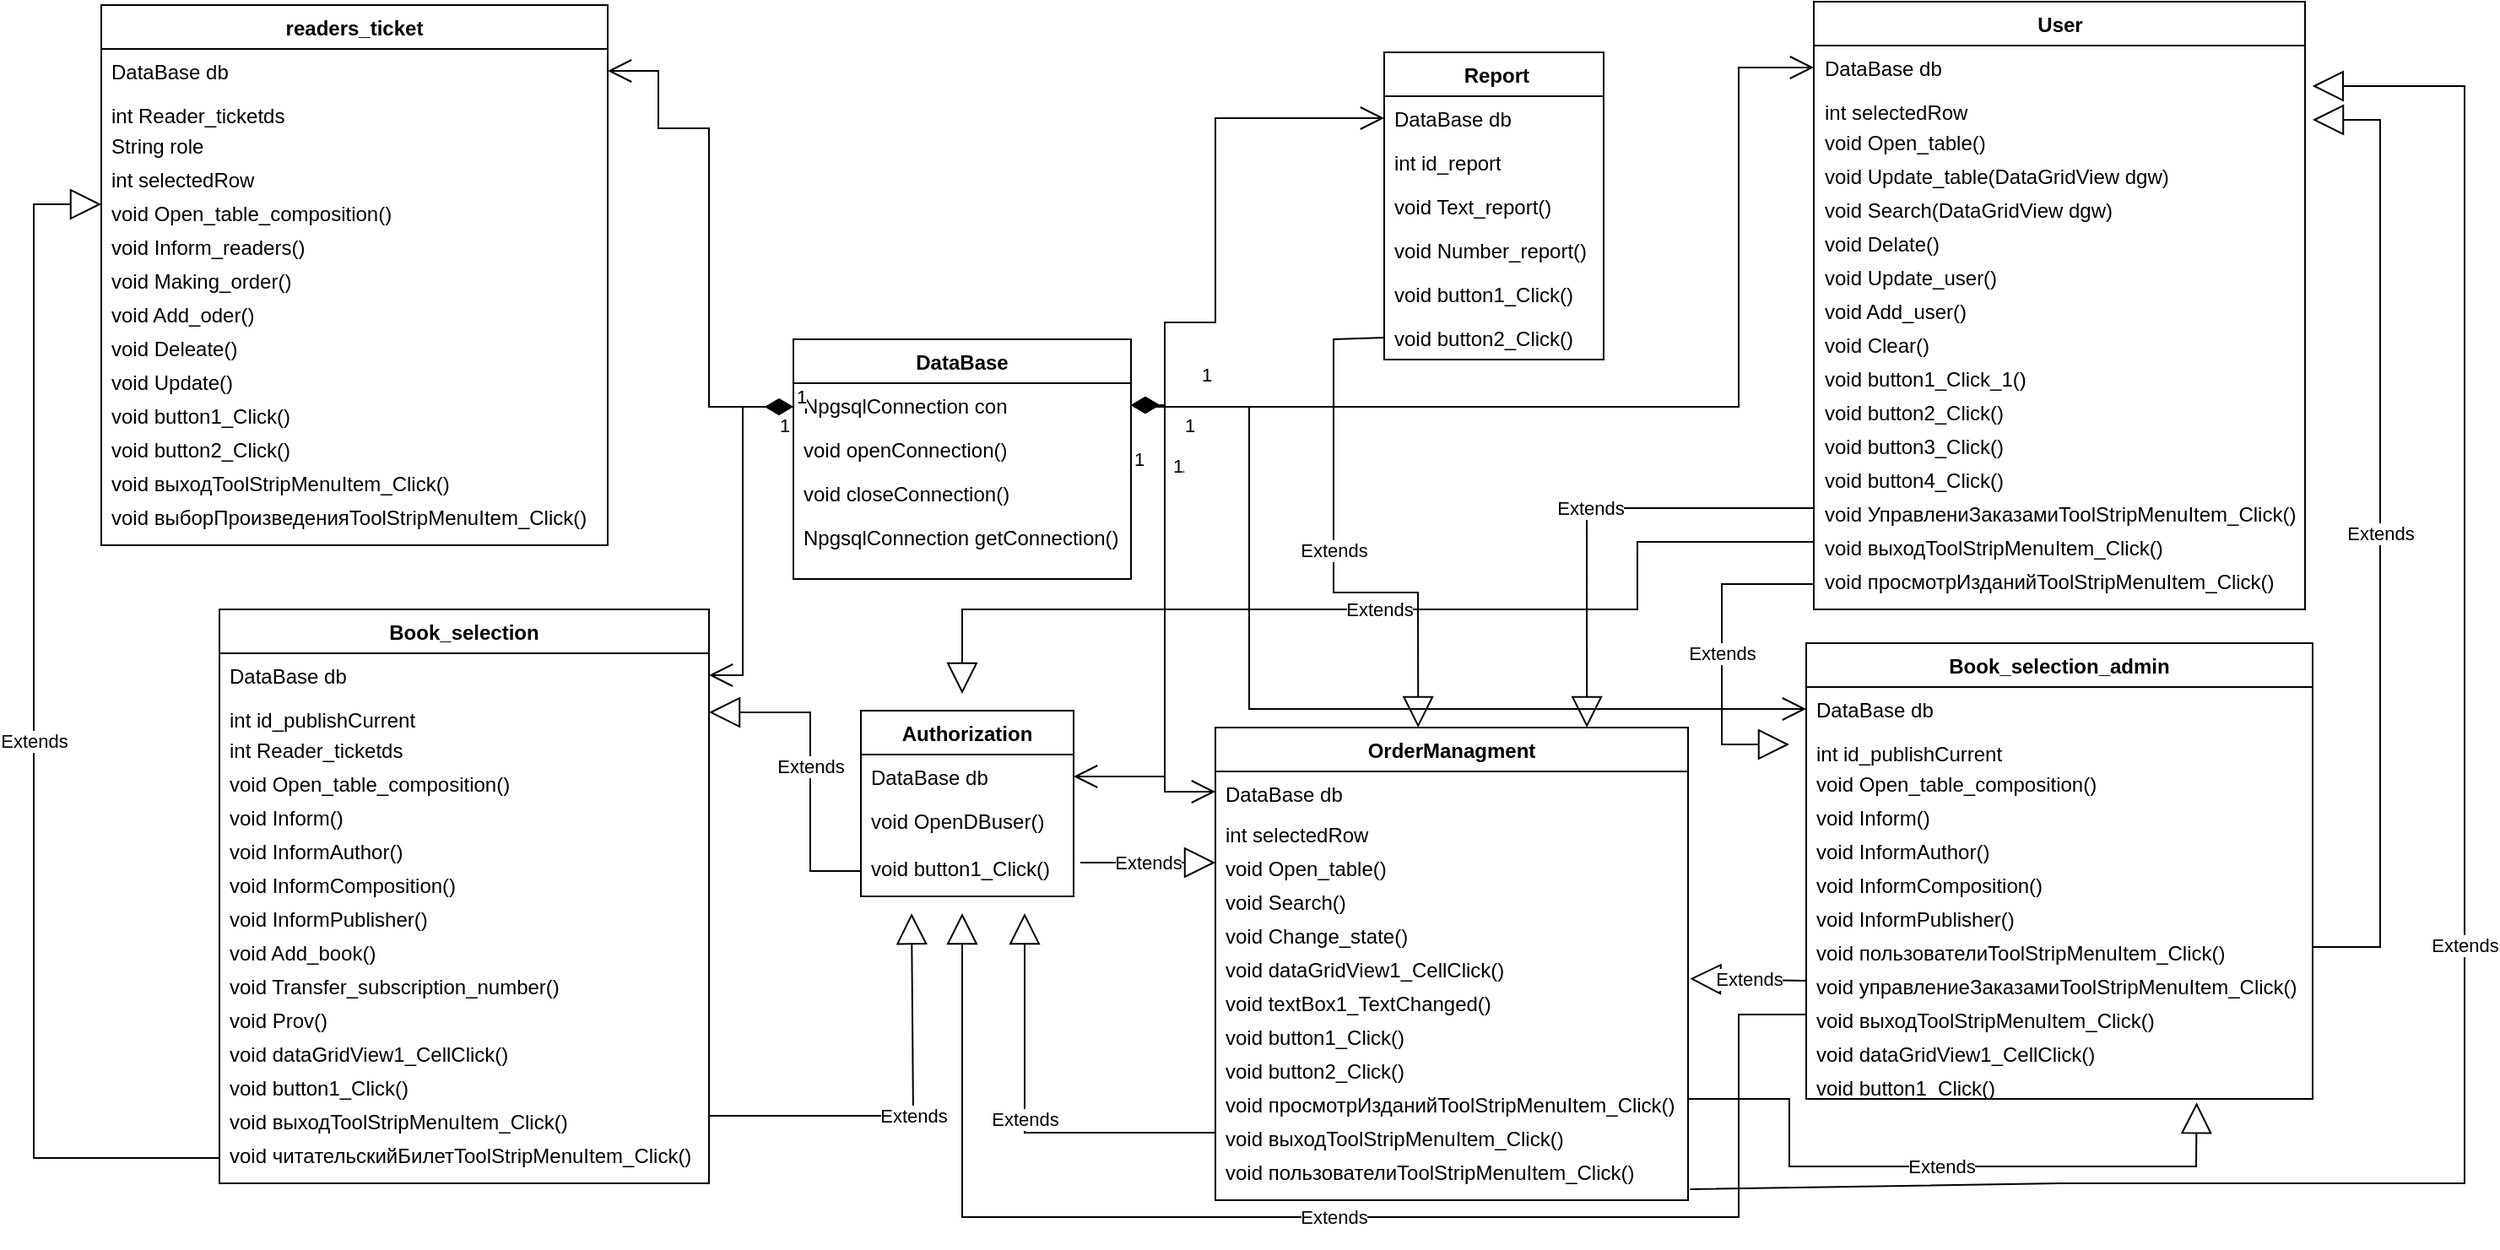<mxfile version="21.0.2" type="device"><diagram name="Страница 1" id="KVMNaWT-U2BG8JMn6a8e"><mxGraphModel dx="1859" dy="1726" grid="1" gridSize="10" guides="1" tooltips="1" connect="1" arrows="1" fold="1" page="1" pageScale="1" pageWidth="827" pageHeight="1169" math="0" shadow="0"><root><mxCell id="0"/><mxCell id="1" parent="0"/><mxCell id="CtG8uSR1oQ-cQT7DkXDJ-14" value="" style="text;strokeColor=none;fillColor=none;align=left;verticalAlign=middle;spacingTop=-1;spacingLeft=4;spacingRight=4;rotatable=0;labelPosition=right;points=[];portConstraint=eastwest;" parent="1" vertex="1"><mxGeometry x="400" y="280" width="20" height="14" as="geometry"/></mxCell><mxCell id="CtG8uSR1oQ-cQT7DkXDJ-15" value="DataBase" style="swimlane;fontStyle=1;align=center;verticalAlign=top;childLayout=stackLayout;horizontal=1;startSize=26;horizontalStack=0;resizeParent=1;resizeParentMax=0;resizeLast=0;collapsible=1;marginBottom=0;whiteSpace=wrap;html=1;" parent="1" vertex="1"><mxGeometry x="-290" y="180" width="200" height="142" as="geometry"/></mxCell><mxCell id="CtG8uSR1oQ-cQT7DkXDJ-16" value="NpgsqlConnection con" style="text;strokeColor=none;fillColor=none;align=left;verticalAlign=top;spacingLeft=4;spacingRight=4;overflow=hidden;rotatable=0;points=[[0,0.5],[1,0.5]];portConstraint=eastwest;whiteSpace=wrap;html=1;" parent="CtG8uSR1oQ-cQT7DkXDJ-15" vertex="1"><mxGeometry y="26" width="200" height="26" as="geometry"/></mxCell><mxCell id="CtG8uSR1oQ-cQT7DkXDJ-18" value="void openConnection()" style="text;strokeColor=none;fillColor=none;align=left;verticalAlign=top;spacingLeft=4;spacingRight=4;overflow=hidden;rotatable=0;points=[[0,0.5],[1,0.5]];portConstraint=eastwest;whiteSpace=wrap;html=1;" parent="CtG8uSR1oQ-cQT7DkXDJ-15" vertex="1"><mxGeometry y="52" width="200" height="26" as="geometry"/></mxCell><mxCell id="CtG8uSR1oQ-cQT7DkXDJ-20" value="void closeConnection()" style="text;strokeColor=none;fillColor=none;align=left;verticalAlign=top;spacingLeft=4;spacingRight=4;overflow=hidden;rotatable=0;points=[[0,0.5],[1,0.5]];portConstraint=eastwest;whiteSpace=wrap;html=1;" parent="CtG8uSR1oQ-cQT7DkXDJ-15" vertex="1"><mxGeometry y="78" width="200" height="26" as="geometry"/></mxCell><mxCell id="CtG8uSR1oQ-cQT7DkXDJ-21" value="NpgsqlConnection getConnection()" style="text;strokeColor=none;fillColor=none;align=left;verticalAlign=top;spacingLeft=4;spacingRight=4;overflow=hidden;rotatable=0;points=[[0,0.5],[1,0.5]];portConstraint=eastwest;whiteSpace=wrap;html=1;" parent="CtG8uSR1oQ-cQT7DkXDJ-15" vertex="1"><mxGeometry y="104" width="200" height="38" as="geometry"/></mxCell><mxCell id="CtG8uSR1oQ-cQT7DkXDJ-22" value="Authorization" style="swimlane;fontStyle=1;align=center;verticalAlign=top;childLayout=stackLayout;horizontal=1;startSize=26;horizontalStack=0;resizeParent=1;resizeParentMax=0;resizeLast=0;collapsible=1;marginBottom=0;whiteSpace=wrap;html=1;" parent="1" vertex="1"><mxGeometry x="-250" y="400" width="126" height="110" as="geometry"/></mxCell><mxCell id="CtG8uSR1oQ-cQT7DkXDJ-23" value="DataBase db" style="text;strokeColor=none;fillColor=none;align=left;verticalAlign=top;spacingLeft=4;spacingRight=4;overflow=hidden;rotatable=0;points=[[0,0.5],[1,0.5]];portConstraint=eastwest;whiteSpace=wrap;html=1;" parent="CtG8uSR1oQ-cQT7DkXDJ-22" vertex="1"><mxGeometry y="26" width="126" height="26" as="geometry"/></mxCell><mxCell id="CtG8uSR1oQ-cQT7DkXDJ-30" value="void OpenDBuser()" style="text;strokeColor=none;fillColor=none;align=left;verticalAlign=top;spacingLeft=4;spacingRight=4;overflow=hidden;rotatable=0;points=[[0,0.5],[1,0.5]];portConstraint=eastwest;whiteSpace=wrap;html=1;" parent="CtG8uSR1oQ-cQT7DkXDJ-22" vertex="1"><mxGeometry y="52" width="126" height="28" as="geometry"/></mxCell><mxCell id="DvJ-aJ6VSR14r2h83y1B-1" value="void button1_Click()" style="text;strokeColor=none;fillColor=none;align=left;verticalAlign=top;spacingLeft=4;spacingRight=4;overflow=hidden;rotatable=0;points=[[0,0.5],[1,0.5]];portConstraint=eastwest;whiteSpace=wrap;html=1;" parent="CtG8uSR1oQ-cQT7DkXDJ-22" vertex="1"><mxGeometry y="80" width="126" height="30" as="geometry"/></mxCell><mxCell id="CtG8uSR1oQ-cQT7DkXDJ-32" value="User" style="swimlane;fontStyle=1;align=center;verticalAlign=top;childLayout=stackLayout;horizontal=1;startSize=26;horizontalStack=0;resizeParent=1;resizeParentMax=0;resizeLast=0;collapsible=1;marginBottom=0;whiteSpace=wrap;html=1;" parent="1" vertex="1"><mxGeometry x="314.5" y="-20" width="291" height="360" as="geometry"/></mxCell><mxCell id="CtG8uSR1oQ-cQT7DkXDJ-33" value="DataBase db" style="text;strokeColor=none;fillColor=none;align=left;verticalAlign=top;spacingLeft=4;spacingRight=4;overflow=hidden;rotatable=0;points=[[0,0.5],[1,0.5]];portConstraint=eastwest;whiteSpace=wrap;html=1;" parent="CtG8uSR1oQ-cQT7DkXDJ-32" vertex="1"><mxGeometry y="26" width="291" height="26" as="geometry"/></mxCell><mxCell id="CtG8uSR1oQ-cQT7DkXDJ-35" value="int selectedRow" style="text;strokeColor=none;fillColor=none;align=left;verticalAlign=top;spacingLeft=4;spacingRight=4;overflow=hidden;rotatable=0;points=[[0,0.5],[1,0.5]];portConstraint=eastwest;whiteSpace=wrap;html=1;" parent="CtG8uSR1oQ-cQT7DkXDJ-32" vertex="1"><mxGeometry y="52" width="291" height="18" as="geometry"/></mxCell><mxCell id="CtG8uSR1oQ-cQT7DkXDJ-36" value="void Open_table()" style="text;strokeColor=none;fillColor=none;align=left;verticalAlign=top;spacingLeft=4;spacingRight=4;overflow=hidden;rotatable=0;points=[[0,0.5],[1,0.5]];portConstraint=eastwest;whiteSpace=wrap;html=1;" parent="CtG8uSR1oQ-cQT7DkXDJ-32" vertex="1"><mxGeometry y="70" width="291" height="20" as="geometry"/></mxCell><mxCell id="CtG8uSR1oQ-cQT7DkXDJ-37" value="void Update_table(DataGridView dgw)" style="text;strokeColor=none;fillColor=none;align=left;verticalAlign=top;spacingLeft=4;spacingRight=4;overflow=hidden;rotatable=0;points=[[0,0.5],[1,0.5]];portConstraint=eastwest;whiteSpace=wrap;html=1;" parent="CtG8uSR1oQ-cQT7DkXDJ-32" vertex="1"><mxGeometry y="90" width="291" height="20" as="geometry"/></mxCell><mxCell id="CtG8uSR1oQ-cQT7DkXDJ-38" value="void Search(DataGridView dgw)" style="text;strokeColor=none;fillColor=none;align=left;verticalAlign=top;spacingLeft=4;spacingRight=4;overflow=hidden;rotatable=0;points=[[0,0.5],[1,0.5]];portConstraint=eastwest;whiteSpace=wrap;html=1;" parent="CtG8uSR1oQ-cQT7DkXDJ-32" vertex="1"><mxGeometry y="110" width="291" height="20" as="geometry"/></mxCell><mxCell id="CtG8uSR1oQ-cQT7DkXDJ-39" value="void Delate()" style="text;strokeColor=none;fillColor=none;align=left;verticalAlign=top;spacingLeft=4;spacingRight=4;overflow=hidden;rotatable=0;points=[[0,0.5],[1,0.5]];portConstraint=eastwest;whiteSpace=wrap;html=1;" parent="CtG8uSR1oQ-cQT7DkXDJ-32" vertex="1"><mxGeometry y="130" width="291" height="20" as="geometry"/></mxCell><mxCell id="CtG8uSR1oQ-cQT7DkXDJ-40" value="void Update_user()" style="text;strokeColor=none;fillColor=none;align=left;verticalAlign=top;spacingLeft=4;spacingRight=4;overflow=hidden;rotatable=0;points=[[0,0.5],[1,0.5]];portConstraint=eastwest;whiteSpace=wrap;html=1;" parent="CtG8uSR1oQ-cQT7DkXDJ-32" vertex="1"><mxGeometry y="150" width="291" height="20" as="geometry"/></mxCell><mxCell id="CtG8uSR1oQ-cQT7DkXDJ-41" value="void Add_user()" style="text;strokeColor=none;fillColor=none;align=left;verticalAlign=top;spacingLeft=4;spacingRight=4;overflow=hidden;rotatable=0;points=[[0,0.5],[1,0.5]];portConstraint=eastwest;whiteSpace=wrap;html=1;" parent="CtG8uSR1oQ-cQT7DkXDJ-32" vertex="1"><mxGeometry y="170" width="291" height="20" as="geometry"/></mxCell><mxCell id="CtG8uSR1oQ-cQT7DkXDJ-42" value="void Clear()" style="text;strokeColor=none;fillColor=none;align=left;verticalAlign=top;spacingLeft=4;spacingRight=4;overflow=hidden;rotatable=0;points=[[0,0.5],[1,0.5]];portConstraint=eastwest;whiteSpace=wrap;html=1;" parent="CtG8uSR1oQ-cQT7DkXDJ-32" vertex="1"><mxGeometry y="190" width="291" height="20" as="geometry"/></mxCell><mxCell id="DvJ-aJ6VSR14r2h83y1B-12" value="void button1_Click_1()" style="text;strokeColor=none;fillColor=none;align=left;verticalAlign=top;spacingLeft=4;spacingRight=4;overflow=hidden;rotatable=0;points=[[0,0.5],[1,0.5]];portConstraint=eastwest;whiteSpace=wrap;html=1;" parent="CtG8uSR1oQ-cQT7DkXDJ-32" vertex="1"><mxGeometry y="210" width="291" height="20" as="geometry"/></mxCell><mxCell id="DvJ-aJ6VSR14r2h83y1B-13" value="void button2_Click()" style="text;strokeColor=none;fillColor=none;align=left;verticalAlign=top;spacingLeft=4;spacingRight=4;overflow=hidden;rotatable=0;points=[[0,0.5],[1,0.5]];portConstraint=eastwest;whiteSpace=wrap;html=1;" parent="CtG8uSR1oQ-cQT7DkXDJ-32" vertex="1"><mxGeometry y="230" width="291" height="20" as="geometry"/></mxCell><mxCell id="DvJ-aJ6VSR14r2h83y1B-14" value="void button3_Click()" style="text;strokeColor=none;fillColor=none;align=left;verticalAlign=top;spacingLeft=4;spacingRight=4;overflow=hidden;rotatable=0;points=[[0,0.5],[1,0.5]];portConstraint=eastwest;whiteSpace=wrap;html=1;" parent="CtG8uSR1oQ-cQT7DkXDJ-32" vertex="1"><mxGeometry y="250" width="291" height="20" as="geometry"/></mxCell><mxCell id="DvJ-aJ6VSR14r2h83y1B-15" value="void button4_Click()" style="text;strokeColor=none;fillColor=none;align=left;verticalAlign=top;spacingLeft=4;spacingRight=4;overflow=hidden;rotatable=0;points=[[0,0.5],[1,0.5]];portConstraint=eastwest;whiteSpace=wrap;html=1;" parent="CtG8uSR1oQ-cQT7DkXDJ-32" vertex="1"><mxGeometry y="270" width="291" height="20" as="geometry"/></mxCell><mxCell id="DvJ-aJ6VSR14r2h83y1B-20" value="void УправлениЗаказамиToolStripMenuItem_Click()" style="text;strokeColor=none;fillColor=none;align=left;verticalAlign=top;spacingLeft=4;spacingRight=4;overflow=hidden;rotatable=0;points=[[0,0.5],[1,0.5]];portConstraint=eastwest;whiteSpace=wrap;html=1;" parent="CtG8uSR1oQ-cQT7DkXDJ-32" vertex="1"><mxGeometry y="290" width="291" height="20" as="geometry"/></mxCell><mxCell id="DvJ-aJ6VSR14r2h83y1B-19" value="void выходToolStripMenuItem_Click()" style="text;strokeColor=none;fillColor=none;align=left;verticalAlign=top;spacingLeft=4;spacingRight=4;overflow=hidden;rotatable=0;points=[[0,0.5],[1,0.5]];portConstraint=eastwest;whiteSpace=wrap;html=1;" parent="CtG8uSR1oQ-cQT7DkXDJ-32" vertex="1"><mxGeometry y="310" width="291" height="20" as="geometry"/></mxCell><mxCell id="DvJ-aJ6VSR14r2h83y1B-18" value="void просмотрИзданийToolStripMenuItem_Click()" style="text;strokeColor=none;fillColor=none;align=left;verticalAlign=top;spacingLeft=4;spacingRight=4;overflow=hidden;rotatable=0;points=[[0,0.5],[1,0.5]];portConstraint=eastwest;whiteSpace=wrap;html=1;" parent="CtG8uSR1oQ-cQT7DkXDJ-32" vertex="1"><mxGeometry y="330" width="291" height="30" as="geometry"/></mxCell><mxCell id="CtG8uSR1oQ-cQT7DkXDJ-45" value="readers_ticket" style="swimlane;fontStyle=1;align=center;verticalAlign=top;childLayout=stackLayout;horizontal=1;startSize=26;horizontalStack=0;resizeParent=1;resizeParentMax=0;resizeLast=0;collapsible=1;marginBottom=0;whiteSpace=wrap;html=1;" parent="1" vertex="1"><mxGeometry x="-700" y="-18" width="300" height="320" as="geometry"/></mxCell><mxCell id="CtG8uSR1oQ-cQT7DkXDJ-46" value="DataBase db" style="text;strokeColor=none;fillColor=none;align=left;verticalAlign=top;spacingLeft=4;spacingRight=4;overflow=hidden;rotatable=0;points=[[0,0.5],[1,0.5]];portConstraint=eastwest;whiteSpace=wrap;html=1;" parent="CtG8uSR1oQ-cQT7DkXDJ-45" vertex="1"><mxGeometry y="26" width="300" height="26" as="geometry"/></mxCell><mxCell id="CtG8uSR1oQ-cQT7DkXDJ-47" value="int Reader_ticketds" style="text;strokeColor=none;fillColor=none;align=left;verticalAlign=top;spacingLeft=4;spacingRight=4;overflow=hidden;rotatable=0;points=[[0,0.5],[1,0.5]];portConstraint=eastwest;whiteSpace=wrap;html=1;" parent="CtG8uSR1oQ-cQT7DkXDJ-45" vertex="1"><mxGeometry y="52" width="300" height="18" as="geometry"/></mxCell><mxCell id="CtG8uSR1oQ-cQT7DkXDJ-48" value="String role" style="text;strokeColor=none;fillColor=none;align=left;verticalAlign=top;spacingLeft=4;spacingRight=4;overflow=hidden;rotatable=0;points=[[0,0.5],[1,0.5]];portConstraint=eastwest;whiteSpace=wrap;html=1;" parent="CtG8uSR1oQ-cQT7DkXDJ-45" vertex="1"><mxGeometry y="70" width="300" height="20" as="geometry"/></mxCell><mxCell id="CtG8uSR1oQ-cQT7DkXDJ-49" value="int selectedRow" style="text;strokeColor=none;fillColor=none;align=left;verticalAlign=top;spacingLeft=4;spacingRight=4;overflow=hidden;rotatable=0;points=[[0,0.5],[1,0.5]];portConstraint=eastwest;whiteSpace=wrap;html=1;" parent="CtG8uSR1oQ-cQT7DkXDJ-45" vertex="1"><mxGeometry y="90" width="300" height="20" as="geometry"/></mxCell><mxCell id="CtG8uSR1oQ-cQT7DkXDJ-50" value="void Open_table_composition()" style="text;strokeColor=none;fillColor=none;align=left;verticalAlign=top;spacingLeft=4;spacingRight=4;overflow=hidden;rotatable=0;points=[[0,0.5],[1,0.5]];portConstraint=eastwest;whiteSpace=wrap;html=1;" parent="CtG8uSR1oQ-cQT7DkXDJ-45" vertex="1"><mxGeometry y="110" width="300" height="20" as="geometry"/></mxCell><mxCell id="CtG8uSR1oQ-cQT7DkXDJ-51" value="void Inform_readers()" style="text;strokeColor=none;fillColor=none;align=left;verticalAlign=top;spacingLeft=4;spacingRight=4;overflow=hidden;rotatable=0;points=[[0,0.5],[1,0.5]];portConstraint=eastwest;whiteSpace=wrap;html=1;" parent="CtG8uSR1oQ-cQT7DkXDJ-45" vertex="1"><mxGeometry y="130" width="300" height="20" as="geometry"/></mxCell><mxCell id="CtG8uSR1oQ-cQT7DkXDJ-53" value="void Making_order()" style="text;strokeColor=none;fillColor=none;align=left;verticalAlign=top;spacingLeft=4;spacingRight=4;overflow=hidden;rotatable=0;points=[[0,0.5],[1,0.5]];portConstraint=eastwest;whiteSpace=wrap;html=1;" parent="CtG8uSR1oQ-cQT7DkXDJ-45" vertex="1"><mxGeometry y="150" width="300" height="20" as="geometry"/></mxCell><mxCell id="CtG8uSR1oQ-cQT7DkXDJ-54" value="void Add_oder()" style="text;strokeColor=none;fillColor=none;align=left;verticalAlign=top;spacingLeft=4;spacingRight=4;overflow=hidden;rotatable=0;points=[[0,0.5],[1,0.5]];portConstraint=eastwest;whiteSpace=wrap;html=1;" parent="CtG8uSR1oQ-cQT7DkXDJ-45" vertex="1"><mxGeometry y="170" width="300" height="20" as="geometry"/></mxCell><mxCell id="CtG8uSR1oQ-cQT7DkXDJ-55" value="void Deleate()" style="text;strokeColor=none;fillColor=none;align=left;verticalAlign=top;spacingLeft=4;spacingRight=4;overflow=hidden;rotatable=0;points=[[0,0.5],[1,0.5]];portConstraint=eastwest;whiteSpace=wrap;html=1;" parent="CtG8uSR1oQ-cQT7DkXDJ-45" vertex="1"><mxGeometry y="190" width="300" height="20" as="geometry"/></mxCell><mxCell id="CtG8uSR1oQ-cQT7DkXDJ-57" value="void Update()" style="text;strokeColor=none;fillColor=none;align=left;verticalAlign=top;spacingLeft=4;spacingRight=4;overflow=hidden;rotatable=0;points=[[0,0.5],[1,0.5]];portConstraint=eastwest;whiteSpace=wrap;html=1;" parent="CtG8uSR1oQ-cQT7DkXDJ-45" vertex="1"><mxGeometry y="210" width="300" height="20" as="geometry"/></mxCell><mxCell id="DvJ-aJ6VSR14r2h83y1B-26" value="void button1_Click()" style="text;strokeColor=none;fillColor=none;align=left;verticalAlign=top;spacingLeft=4;spacingRight=4;overflow=hidden;rotatable=0;points=[[0,0.5],[1,0.5]];portConstraint=eastwest;whiteSpace=wrap;html=1;" parent="CtG8uSR1oQ-cQT7DkXDJ-45" vertex="1"><mxGeometry y="230" width="300" height="20" as="geometry"/></mxCell><mxCell id="DvJ-aJ6VSR14r2h83y1B-27" value="void button2_Click()" style="text;strokeColor=none;fillColor=none;align=left;verticalAlign=top;spacingLeft=4;spacingRight=4;overflow=hidden;rotatable=0;points=[[0,0.5],[1,0.5]];portConstraint=eastwest;whiteSpace=wrap;html=1;" parent="CtG8uSR1oQ-cQT7DkXDJ-45" vertex="1"><mxGeometry y="250" width="300" height="20" as="geometry"/></mxCell><mxCell id="DvJ-aJ6VSR14r2h83y1B-29" value="void выходToolStripMenuItem_Click()" style="text;strokeColor=none;fillColor=none;align=left;verticalAlign=top;spacingLeft=4;spacingRight=4;overflow=hidden;rotatable=0;points=[[0,0.5],[1,0.5]];portConstraint=eastwest;whiteSpace=wrap;html=1;" parent="CtG8uSR1oQ-cQT7DkXDJ-45" vertex="1"><mxGeometry y="270" width="300" height="20" as="geometry"/></mxCell><mxCell id="DvJ-aJ6VSR14r2h83y1B-32" value="void выборПроизведенияToolStripMenuItem_Click()" style="text;strokeColor=none;fillColor=none;align=left;verticalAlign=top;spacingLeft=4;spacingRight=4;overflow=hidden;rotatable=0;points=[[0,0.5],[1,0.5]];portConstraint=eastwest;whiteSpace=wrap;html=1;" parent="CtG8uSR1oQ-cQT7DkXDJ-45" vertex="1"><mxGeometry y="290" width="300" height="30" as="geometry"/></mxCell><mxCell id="CtG8uSR1oQ-cQT7DkXDJ-59" value="OrderManagment" style="swimlane;fontStyle=1;align=center;verticalAlign=top;childLayout=stackLayout;horizontal=1;startSize=26;horizontalStack=0;resizeParent=1;resizeParentMax=0;resizeLast=0;collapsible=1;marginBottom=0;whiteSpace=wrap;html=1;" parent="1" vertex="1"><mxGeometry x="-40" y="410" width="280" height="280" as="geometry"/></mxCell><mxCell id="CtG8uSR1oQ-cQT7DkXDJ-60" value="DataBase db" style="text;strokeColor=none;fillColor=none;align=left;verticalAlign=top;spacingLeft=4;spacingRight=4;overflow=hidden;rotatable=0;points=[[0,0.5],[1,0.5]];portConstraint=eastwest;whiteSpace=wrap;html=1;" parent="CtG8uSR1oQ-cQT7DkXDJ-59" vertex="1"><mxGeometry y="26" width="280" height="24" as="geometry"/></mxCell><mxCell id="CtG8uSR1oQ-cQT7DkXDJ-63" value="int selectedRow" style="text;strokeColor=none;fillColor=none;align=left;verticalAlign=top;spacingLeft=4;spacingRight=4;overflow=hidden;rotatable=0;points=[[0,0.5],[1,0.5]];portConstraint=eastwest;whiteSpace=wrap;html=1;" parent="CtG8uSR1oQ-cQT7DkXDJ-59" vertex="1"><mxGeometry y="50" width="280" height="20" as="geometry"/></mxCell><mxCell id="CtG8uSR1oQ-cQT7DkXDJ-64" value="void Open_table()" style="text;strokeColor=none;fillColor=none;align=left;verticalAlign=top;spacingLeft=4;spacingRight=4;overflow=hidden;rotatable=0;points=[[0,0.5],[1,0.5]];portConstraint=eastwest;whiteSpace=wrap;html=1;" parent="CtG8uSR1oQ-cQT7DkXDJ-59" vertex="1"><mxGeometry y="70" width="280" height="20" as="geometry"/></mxCell><mxCell id="CtG8uSR1oQ-cQT7DkXDJ-65" value="void Search()" style="text;strokeColor=none;fillColor=none;align=left;verticalAlign=top;spacingLeft=4;spacingRight=4;overflow=hidden;rotatable=0;points=[[0,0.5],[1,0.5]];portConstraint=eastwest;whiteSpace=wrap;html=1;" parent="CtG8uSR1oQ-cQT7DkXDJ-59" vertex="1"><mxGeometry y="90" width="280" height="20" as="geometry"/></mxCell><mxCell id="CtG8uSR1oQ-cQT7DkXDJ-83" value="void Change_state()" style="text;strokeColor=none;fillColor=none;align=left;verticalAlign=top;spacingLeft=4;spacingRight=4;overflow=hidden;rotatable=0;points=[[0,0.5],[1,0.5]];portConstraint=eastwest;whiteSpace=wrap;html=1;" parent="CtG8uSR1oQ-cQT7DkXDJ-59" vertex="1"><mxGeometry y="110" width="280" height="20" as="geometry"/></mxCell><mxCell id="DvJ-aJ6VSR14r2h83y1B-5" value="void dataGridView1_CellClick()" style="text;strokeColor=none;fillColor=none;align=left;verticalAlign=top;spacingLeft=4;spacingRight=4;overflow=hidden;rotatable=0;points=[[0,0.5],[1,0.5]];portConstraint=eastwest;whiteSpace=wrap;html=1;" parent="CtG8uSR1oQ-cQT7DkXDJ-59" vertex="1"><mxGeometry y="130" width="280" height="20" as="geometry"/></mxCell><mxCell id="DvJ-aJ6VSR14r2h83y1B-6" value="void textBox1_TextChanged()" style="text;strokeColor=none;fillColor=none;align=left;verticalAlign=top;spacingLeft=4;spacingRight=4;overflow=hidden;rotatable=0;points=[[0,0.5],[1,0.5]];portConstraint=eastwest;whiteSpace=wrap;html=1;" parent="CtG8uSR1oQ-cQT7DkXDJ-59" vertex="1"><mxGeometry y="150" width="280" height="20" as="geometry"/></mxCell><mxCell id="DvJ-aJ6VSR14r2h83y1B-7" value="void button1_Click()" style="text;strokeColor=none;fillColor=none;align=left;verticalAlign=top;spacingLeft=4;spacingRight=4;overflow=hidden;rotatable=0;points=[[0,0.5],[1,0.5]];portConstraint=eastwest;whiteSpace=wrap;html=1;" parent="CtG8uSR1oQ-cQT7DkXDJ-59" vertex="1"><mxGeometry y="170" width="280" height="20" as="geometry"/></mxCell><mxCell id="DvJ-aJ6VSR14r2h83y1B-8" value="void button2_Click()" style="text;strokeColor=none;fillColor=none;align=left;verticalAlign=top;spacingLeft=4;spacingRight=4;overflow=hidden;rotatable=0;points=[[0,0.5],[1,0.5]];portConstraint=eastwest;whiteSpace=wrap;html=1;" parent="CtG8uSR1oQ-cQT7DkXDJ-59" vertex="1"><mxGeometry y="190" width="280" height="20" as="geometry"/></mxCell><mxCell id="DvJ-aJ6VSR14r2h83y1B-9" value="void просмотрИзданийToolStripMenuItem_Click()" style="text;strokeColor=none;fillColor=none;align=left;verticalAlign=top;spacingLeft=4;spacingRight=4;overflow=hidden;rotatable=0;points=[[0,0.5],[1,0.5]];portConstraint=eastwest;whiteSpace=wrap;html=1;" parent="CtG8uSR1oQ-cQT7DkXDJ-59" vertex="1"><mxGeometry y="210" width="280" height="20" as="geometry"/></mxCell><mxCell id="DvJ-aJ6VSR14r2h83y1B-10" value="void выходToolStripMenuItem_Click()" style="text;strokeColor=none;fillColor=none;align=left;verticalAlign=top;spacingLeft=4;spacingRight=4;overflow=hidden;rotatable=0;points=[[0,0.5],[1,0.5]];portConstraint=eastwest;whiteSpace=wrap;html=1;" parent="CtG8uSR1oQ-cQT7DkXDJ-59" vertex="1"><mxGeometry y="230" width="280" height="20" as="geometry"/></mxCell><mxCell id="DvJ-aJ6VSR14r2h83y1B-11" value="void пользователиToolStripMenuItem_Click()" style="text;strokeColor=none;fillColor=none;align=left;verticalAlign=top;spacingLeft=4;spacingRight=4;overflow=hidden;rotatable=0;points=[[0,0.5],[1,0.5]];portConstraint=eastwest;whiteSpace=wrap;html=1;" parent="CtG8uSR1oQ-cQT7DkXDJ-59" vertex="1"><mxGeometry y="250" width="280" height="30" as="geometry"/></mxCell><mxCell id="CtG8uSR1oQ-cQT7DkXDJ-73" value="&amp;nbsp;Report" style="swimlane;fontStyle=1;align=center;verticalAlign=top;childLayout=stackLayout;horizontal=1;startSize=26;horizontalStack=0;resizeParent=1;resizeParentMax=0;resizeLast=0;collapsible=1;marginBottom=0;whiteSpace=wrap;html=1;" parent="1" vertex="1"><mxGeometry x="60" y="10" width="130" height="182" as="geometry"/></mxCell><mxCell id="CtG8uSR1oQ-cQT7DkXDJ-74" value="DataBase db" style="text;strokeColor=none;fillColor=none;align=left;verticalAlign=top;spacingLeft=4;spacingRight=4;overflow=hidden;rotatable=0;points=[[0,0.5],[1,0.5]];portConstraint=eastwest;whiteSpace=wrap;html=1;" parent="CtG8uSR1oQ-cQT7DkXDJ-73" vertex="1"><mxGeometry y="26" width="130" height="26" as="geometry"/></mxCell><mxCell id="CtG8uSR1oQ-cQT7DkXDJ-75" value="int id_report" style="text;strokeColor=none;fillColor=none;align=left;verticalAlign=top;spacingLeft=4;spacingRight=4;overflow=hidden;rotatable=0;points=[[0,0.5],[1,0.5]];portConstraint=eastwest;whiteSpace=wrap;html=1;" parent="CtG8uSR1oQ-cQT7DkXDJ-73" vertex="1"><mxGeometry y="52" width="130" height="26" as="geometry"/></mxCell><mxCell id="CtG8uSR1oQ-cQT7DkXDJ-76" value="void Text_report()" style="text;strokeColor=none;fillColor=none;align=left;verticalAlign=top;spacingLeft=4;spacingRight=4;overflow=hidden;rotatable=0;points=[[0,0.5],[1,0.5]];portConstraint=eastwest;whiteSpace=wrap;html=1;" parent="CtG8uSR1oQ-cQT7DkXDJ-73" vertex="1"><mxGeometry y="78" width="130" height="26" as="geometry"/></mxCell><mxCell id="DvJ-aJ6VSR14r2h83y1B-2" value="void Number_report()" style="text;strokeColor=none;fillColor=none;align=left;verticalAlign=top;spacingLeft=4;spacingRight=4;overflow=hidden;rotatable=0;points=[[0,0.5],[1,0.5]];portConstraint=eastwest;whiteSpace=wrap;html=1;" parent="CtG8uSR1oQ-cQT7DkXDJ-73" vertex="1"><mxGeometry y="104" width="130" height="26" as="geometry"/></mxCell><mxCell id="DvJ-aJ6VSR14r2h83y1B-3" value="void button1_Click()" style="text;strokeColor=none;fillColor=none;align=left;verticalAlign=top;spacingLeft=4;spacingRight=4;overflow=hidden;rotatable=0;points=[[0,0.5],[1,0.5]];portConstraint=eastwest;whiteSpace=wrap;html=1;" parent="CtG8uSR1oQ-cQT7DkXDJ-73" vertex="1"><mxGeometry y="130" width="130" height="26" as="geometry"/></mxCell><mxCell id="DvJ-aJ6VSR14r2h83y1B-4" value="void button2_Click()" style="text;strokeColor=none;fillColor=none;align=left;verticalAlign=top;spacingLeft=4;spacingRight=4;overflow=hidden;rotatable=0;points=[[0,0.5],[1,0.5]];portConstraint=eastwest;whiteSpace=wrap;html=1;" parent="CtG8uSR1oQ-cQT7DkXDJ-73" vertex="1"><mxGeometry y="156" width="130" height="26" as="geometry"/></mxCell><mxCell id="CtG8uSR1oQ-cQT7DkXDJ-84" value="Book_selection_admin" style="swimlane;fontStyle=1;align=center;verticalAlign=top;childLayout=stackLayout;horizontal=1;startSize=26;horizontalStack=0;resizeParent=1;resizeParentMax=0;resizeLast=0;collapsible=1;marginBottom=0;whiteSpace=wrap;html=1;" parent="1" vertex="1"><mxGeometry x="310" y="360" width="300" height="270" as="geometry"/></mxCell><mxCell id="CtG8uSR1oQ-cQT7DkXDJ-85" value="DataBase db" style="text;strokeColor=none;fillColor=none;align=left;verticalAlign=top;spacingLeft=4;spacingRight=4;overflow=hidden;rotatable=0;points=[[0,0.5],[1,0.5]];portConstraint=eastwest;whiteSpace=wrap;html=1;" parent="CtG8uSR1oQ-cQT7DkXDJ-84" vertex="1"><mxGeometry y="26" width="300" height="26" as="geometry"/></mxCell><mxCell id="CtG8uSR1oQ-cQT7DkXDJ-87" value="int id_publishCurrent" style="text;strokeColor=none;fillColor=none;align=left;verticalAlign=top;spacingLeft=4;spacingRight=4;overflow=hidden;rotatable=0;points=[[0,0.5],[1,0.5]];portConstraint=eastwest;whiteSpace=wrap;html=1;" parent="CtG8uSR1oQ-cQT7DkXDJ-84" vertex="1"><mxGeometry y="52" width="300" height="18" as="geometry"/></mxCell><mxCell id="CtG8uSR1oQ-cQT7DkXDJ-88" value="void Open_table_composition()" style="text;strokeColor=none;fillColor=none;align=left;verticalAlign=top;spacingLeft=4;spacingRight=4;overflow=hidden;rotatable=0;points=[[0,0.5],[1,0.5]];portConstraint=eastwest;whiteSpace=wrap;html=1;" parent="CtG8uSR1oQ-cQT7DkXDJ-84" vertex="1"><mxGeometry y="70" width="300" height="20" as="geometry"/></mxCell><mxCell id="CtG8uSR1oQ-cQT7DkXDJ-89" value="void Inform()" style="text;strokeColor=none;fillColor=none;align=left;verticalAlign=top;spacingLeft=4;spacingRight=4;overflow=hidden;rotatable=0;points=[[0,0.5],[1,0.5]];portConstraint=eastwest;whiteSpace=wrap;html=1;" parent="CtG8uSR1oQ-cQT7DkXDJ-84" vertex="1"><mxGeometry y="90" width="300" height="20" as="geometry"/></mxCell><mxCell id="CtG8uSR1oQ-cQT7DkXDJ-90" value="void InformAuthor()" style="text;strokeColor=none;fillColor=none;align=left;verticalAlign=top;spacingLeft=4;spacingRight=4;overflow=hidden;rotatable=0;points=[[0,0.5],[1,0.5]];portConstraint=eastwest;whiteSpace=wrap;html=1;" parent="CtG8uSR1oQ-cQT7DkXDJ-84" vertex="1"><mxGeometry y="110" width="300" height="20" as="geometry"/></mxCell><mxCell id="CtG8uSR1oQ-cQT7DkXDJ-91" value="void InformComposition()" style="text;strokeColor=none;fillColor=none;align=left;verticalAlign=top;spacingLeft=4;spacingRight=4;overflow=hidden;rotatable=0;points=[[0,0.5],[1,0.5]];portConstraint=eastwest;whiteSpace=wrap;html=1;" parent="CtG8uSR1oQ-cQT7DkXDJ-84" vertex="1"><mxGeometry y="130" width="300" height="20" as="geometry"/></mxCell><mxCell id="CtG8uSR1oQ-cQT7DkXDJ-92" value="void InformPublisher()" style="text;strokeColor=none;fillColor=none;align=left;verticalAlign=top;spacingLeft=4;spacingRight=4;overflow=hidden;rotatable=0;points=[[0,0.5],[1,0.5]];portConstraint=eastwest;whiteSpace=wrap;html=1;" parent="CtG8uSR1oQ-cQT7DkXDJ-84" vertex="1"><mxGeometry y="150" width="300" height="20" as="geometry"/></mxCell><mxCell id="DvJ-aJ6VSR14r2h83y1B-23" value="void пользователиToolStripMenuItem_Click()" style="text;strokeColor=none;fillColor=none;align=left;verticalAlign=top;spacingLeft=4;spacingRight=4;overflow=hidden;rotatable=0;points=[[0,0.5],[1,0.5]];portConstraint=eastwest;whiteSpace=wrap;html=1;" parent="CtG8uSR1oQ-cQT7DkXDJ-84" vertex="1"><mxGeometry y="170" width="300" height="20" as="geometry"/></mxCell><mxCell id="DvJ-aJ6VSR14r2h83y1B-21" value="void управлениеЗаказамиToolStripMenuItem_Click()" style="text;strokeColor=none;fillColor=none;align=left;verticalAlign=top;spacingLeft=4;spacingRight=4;overflow=hidden;rotatable=0;points=[[0,0.5],[1,0.5]];portConstraint=eastwest;whiteSpace=wrap;html=1;" parent="CtG8uSR1oQ-cQT7DkXDJ-84" vertex="1"><mxGeometry y="190" width="300" height="20" as="geometry"/></mxCell><mxCell id="DvJ-aJ6VSR14r2h83y1B-33" value="void выходToolStripMenuItem_Click()" style="text;strokeColor=none;fillColor=none;align=left;verticalAlign=top;spacingLeft=4;spacingRight=4;overflow=hidden;rotatable=0;points=[[0,0.5],[1,0.5]];portConstraint=eastwest;whiteSpace=wrap;html=1;" parent="CtG8uSR1oQ-cQT7DkXDJ-84" vertex="1"><mxGeometry y="210" width="300" height="20" as="geometry"/></mxCell><mxCell id="DvJ-aJ6VSR14r2h83y1B-24" value="void dataGridView1_CellClick()" style="text;strokeColor=none;fillColor=none;align=left;verticalAlign=top;spacingLeft=4;spacingRight=4;overflow=hidden;rotatable=0;points=[[0,0.5],[1,0.5]];portConstraint=eastwest;whiteSpace=wrap;html=1;" parent="CtG8uSR1oQ-cQT7DkXDJ-84" vertex="1"><mxGeometry y="230" width="300" height="20" as="geometry"/></mxCell><mxCell id="DvJ-aJ6VSR14r2h83y1B-25" value="void button1_Click()" style="text;strokeColor=none;fillColor=none;align=left;verticalAlign=top;spacingLeft=4;spacingRight=4;overflow=hidden;rotatable=0;points=[[0,0.5],[1,0.5]];portConstraint=eastwest;whiteSpace=wrap;html=1;" parent="CtG8uSR1oQ-cQT7DkXDJ-84" vertex="1"><mxGeometry y="250" width="300" height="20" as="geometry"/></mxCell><mxCell id="CtG8uSR1oQ-cQT7DkXDJ-93" value="Book_selection" style="swimlane;fontStyle=1;align=center;verticalAlign=top;childLayout=stackLayout;horizontal=1;startSize=26;horizontalStack=0;resizeParent=1;resizeParentMax=0;resizeLast=0;collapsible=1;marginBottom=0;whiteSpace=wrap;html=1;" parent="1" vertex="1"><mxGeometry x="-630" y="340" width="290" height="340" as="geometry"/></mxCell><mxCell id="CtG8uSR1oQ-cQT7DkXDJ-94" value="DataBase db" style="text;strokeColor=none;fillColor=none;align=left;verticalAlign=top;spacingLeft=4;spacingRight=4;overflow=hidden;rotatable=0;points=[[0,0.5],[1,0.5]];portConstraint=eastwest;whiteSpace=wrap;html=1;" parent="CtG8uSR1oQ-cQT7DkXDJ-93" vertex="1"><mxGeometry y="26" width="290" height="26" as="geometry"/></mxCell><mxCell id="CtG8uSR1oQ-cQT7DkXDJ-95" value="int id_publishCurrent" style="text;strokeColor=none;fillColor=none;align=left;verticalAlign=top;spacingLeft=4;spacingRight=4;overflow=hidden;rotatable=0;points=[[0,0.5],[1,0.5]];portConstraint=eastwest;whiteSpace=wrap;html=1;" parent="CtG8uSR1oQ-cQT7DkXDJ-93" vertex="1"><mxGeometry y="52" width="290" height="18" as="geometry"/></mxCell><mxCell id="CtG8uSR1oQ-cQT7DkXDJ-101" value="int Reader_ticketds" style="text;strokeColor=none;fillColor=none;align=left;verticalAlign=top;spacingLeft=4;spacingRight=4;overflow=hidden;rotatable=0;points=[[0,0.5],[1,0.5]];portConstraint=eastwest;whiteSpace=wrap;html=1;" parent="CtG8uSR1oQ-cQT7DkXDJ-93" vertex="1"><mxGeometry y="70" width="290" height="20" as="geometry"/></mxCell><mxCell id="CtG8uSR1oQ-cQT7DkXDJ-96" value="void Open_table_composition()" style="text;strokeColor=none;fillColor=none;align=left;verticalAlign=top;spacingLeft=4;spacingRight=4;overflow=hidden;rotatable=0;points=[[0,0.5],[1,0.5]];portConstraint=eastwest;whiteSpace=wrap;html=1;" parent="CtG8uSR1oQ-cQT7DkXDJ-93" vertex="1"><mxGeometry y="90" width="290" height="20" as="geometry"/></mxCell><mxCell id="CtG8uSR1oQ-cQT7DkXDJ-97" value="void Inform()" style="text;strokeColor=none;fillColor=none;align=left;verticalAlign=top;spacingLeft=4;spacingRight=4;overflow=hidden;rotatable=0;points=[[0,0.5],[1,0.5]];portConstraint=eastwest;whiteSpace=wrap;html=1;" parent="CtG8uSR1oQ-cQT7DkXDJ-93" vertex="1"><mxGeometry y="110" width="290" height="20" as="geometry"/></mxCell><mxCell id="CtG8uSR1oQ-cQT7DkXDJ-98" value="void InformAuthor()" style="text;strokeColor=none;fillColor=none;align=left;verticalAlign=top;spacingLeft=4;spacingRight=4;overflow=hidden;rotatable=0;points=[[0,0.5],[1,0.5]];portConstraint=eastwest;whiteSpace=wrap;html=1;" parent="CtG8uSR1oQ-cQT7DkXDJ-93" vertex="1"><mxGeometry y="130" width="290" height="20" as="geometry"/></mxCell><mxCell id="CtG8uSR1oQ-cQT7DkXDJ-99" value="void InformComposition()" style="text;strokeColor=none;fillColor=none;align=left;verticalAlign=top;spacingLeft=4;spacingRight=4;overflow=hidden;rotatable=0;points=[[0,0.5],[1,0.5]];portConstraint=eastwest;whiteSpace=wrap;html=1;" parent="CtG8uSR1oQ-cQT7DkXDJ-93" vertex="1"><mxGeometry y="150" width="290" height="20" as="geometry"/></mxCell><mxCell id="CtG8uSR1oQ-cQT7DkXDJ-100" value="void InformPublisher()" style="text;strokeColor=none;fillColor=none;align=left;verticalAlign=top;spacingLeft=4;spacingRight=4;overflow=hidden;rotatable=0;points=[[0,0.5],[1,0.5]];portConstraint=eastwest;whiteSpace=wrap;html=1;" parent="CtG8uSR1oQ-cQT7DkXDJ-93" vertex="1"><mxGeometry y="170" width="290" height="20" as="geometry"/></mxCell><mxCell id="CtG8uSR1oQ-cQT7DkXDJ-102" value="void Add_book()" style="text;strokeColor=none;fillColor=none;align=left;verticalAlign=top;spacingLeft=4;spacingRight=4;overflow=hidden;rotatable=0;points=[[0,0.5],[1,0.5]];portConstraint=eastwest;whiteSpace=wrap;html=1;" parent="CtG8uSR1oQ-cQT7DkXDJ-93" vertex="1"><mxGeometry y="190" width="290" height="20" as="geometry"/></mxCell><mxCell id="CtG8uSR1oQ-cQT7DkXDJ-103" value="void Transfer_subscription_number()" style="text;strokeColor=none;fillColor=none;align=left;verticalAlign=top;spacingLeft=4;spacingRight=4;overflow=hidden;rotatable=0;points=[[0,0.5],[1,0.5]];portConstraint=eastwest;whiteSpace=wrap;html=1;" parent="CtG8uSR1oQ-cQT7DkXDJ-93" vertex="1"><mxGeometry y="210" width="290" height="20" as="geometry"/></mxCell><mxCell id="CtG8uSR1oQ-cQT7DkXDJ-104" value="void Prov()" style="text;strokeColor=none;fillColor=none;align=left;verticalAlign=top;spacingLeft=4;spacingRight=4;overflow=hidden;rotatable=0;points=[[0,0.5],[1,0.5]];portConstraint=eastwest;whiteSpace=wrap;html=1;" parent="CtG8uSR1oQ-cQT7DkXDJ-93" vertex="1"><mxGeometry y="230" width="290" height="20" as="geometry"/></mxCell><mxCell id="DvJ-aJ6VSR14r2h83y1B-37" value="void dataGridView1_CellClick()" style="text;strokeColor=none;fillColor=none;align=left;verticalAlign=top;spacingLeft=4;spacingRight=4;overflow=hidden;rotatable=0;points=[[0,0.5],[1,0.5]];portConstraint=eastwest;whiteSpace=wrap;html=1;" parent="CtG8uSR1oQ-cQT7DkXDJ-93" vertex="1"><mxGeometry y="250" width="290" height="20" as="geometry"/></mxCell><mxCell id="DvJ-aJ6VSR14r2h83y1B-38" value="void button1_Click()" style="text;strokeColor=none;fillColor=none;align=left;verticalAlign=top;spacingLeft=4;spacingRight=4;overflow=hidden;rotatable=0;points=[[0,0.5],[1,0.5]];portConstraint=eastwest;whiteSpace=wrap;html=1;" parent="CtG8uSR1oQ-cQT7DkXDJ-93" vertex="1"><mxGeometry y="270" width="290" height="20" as="geometry"/></mxCell><mxCell id="DvJ-aJ6VSR14r2h83y1B-39" value="void выходToolStripMenuItem_Click()" style="text;strokeColor=none;fillColor=none;align=left;verticalAlign=top;spacingLeft=4;spacingRight=4;overflow=hidden;rotatable=0;points=[[0,0.5],[1,0.5]];portConstraint=eastwest;whiteSpace=wrap;html=1;" parent="CtG8uSR1oQ-cQT7DkXDJ-93" vertex="1"><mxGeometry y="290" width="290" height="20" as="geometry"/></mxCell><mxCell id="DvJ-aJ6VSR14r2h83y1B-34" value="void читательскийБилетToolStripMenuItem_Click()" style="text;strokeColor=none;fillColor=none;align=left;verticalAlign=top;spacingLeft=4;spacingRight=4;overflow=hidden;rotatable=0;points=[[0,0.5],[1,0.5]];portConstraint=eastwest;whiteSpace=wrap;html=1;" parent="CtG8uSR1oQ-cQT7DkXDJ-93" vertex="1"><mxGeometry y="310" width="290" height="30" as="geometry"/></mxCell><mxCell id="DvJ-aJ6VSR14r2h83y1B-41" value="1" style="endArrow=open;html=1;endSize=12;startArrow=diamondThin;startSize=14;startFill=1;edgeStyle=orthogonalEdgeStyle;align=left;verticalAlign=bottom;rounded=0;entryX=1;entryY=0.5;entryDx=0;entryDy=0;" parent="1" target="CtG8uSR1oQ-cQT7DkXDJ-46" edge="1"><mxGeometry x="-1" y="3" relative="1" as="geometry"><mxPoint x="-290" y="220" as="sourcePoint"/><mxPoint x="-40" y="280" as="targetPoint"/><Array as="points"><mxPoint x="-340" y="220"/><mxPoint x="-340" y="55"/><mxPoint x="-370" y="55"/><mxPoint x="-370" y="21"/></Array></mxGeometry></mxCell><mxCell id="DvJ-aJ6VSR14r2h83y1B-42" value="1" style="endArrow=open;html=1;endSize=12;startArrow=diamondThin;startSize=14;startFill=1;edgeStyle=orthogonalEdgeStyle;align=left;verticalAlign=bottom;rounded=0;exitX=1;exitY=0.5;exitDx=0;exitDy=0;" parent="1" source="CtG8uSR1oQ-cQT7DkXDJ-16" target="CtG8uSR1oQ-cQT7DkXDJ-74" edge="1"><mxGeometry x="-0.875" y="-23" relative="1" as="geometry"><mxPoint x="-100" y="80" as="sourcePoint"/><mxPoint x="-10" y="70" as="targetPoint"/><Array as="points"><mxPoint x="-70" y="219"/><mxPoint x="-70" y="170"/><mxPoint x="-40" y="170"/><mxPoint x="-40" y="49"/></Array><mxPoint x="-13" y="21" as="offset"/></mxGeometry></mxCell><mxCell id="DvJ-aJ6VSR14r2h83y1B-43" value="1" style="endArrow=open;html=1;endSize=12;startArrow=diamondThin;startSize=14;startFill=1;edgeStyle=orthogonalEdgeStyle;align=left;verticalAlign=bottom;rounded=0;entryX=1;entryY=0.5;entryDx=0;entryDy=0;" parent="1" target="CtG8uSR1oQ-cQT7DkXDJ-94" edge="1"><mxGeometry x="-0.521" y="20" relative="1" as="geometry"><mxPoint x="-290" y="220" as="sourcePoint"/><mxPoint x="-390" y="31" as="targetPoint"/><Array as="points"><mxPoint x="-320" y="220"/><mxPoint x="-320" y="379"/></Array><mxPoint as="offset"/></mxGeometry></mxCell><mxCell id="DvJ-aJ6VSR14r2h83y1B-44" value="1" style="endArrow=open;html=1;endSize=12;startArrow=diamondThin;startSize=14;startFill=1;edgeStyle=orthogonalEdgeStyle;align=left;verticalAlign=bottom;rounded=0;entryX=0;entryY=0.5;entryDx=0;entryDy=0;exitX=1;exitY=0.5;exitDx=0;exitDy=0;" parent="1" source="CtG8uSR1oQ-cQT7DkXDJ-16" target="CtG8uSR1oQ-cQT7DkXDJ-60" edge="1"><mxGeometry x="-0.857" y="22" relative="1" as="geometry"><mxPoint x="50" y="220" as="sourcePoint"/><mxPoint x="70" y="59" as="targetPoint"/><Array as="points"><mxPoint x="-70" y="219"/><mxPoint x="-70" y="448"/></Array><mxPoint x="-2" y="-9" as="offset"/></mxGeometry></mxCell><mxCell id="DvJ-aJ6VSR14r2h83y1B-45" value="1" style="endArrow=open;html=1;endSize=12;startArrow=diamondThin;startSize=14;startFill=1;edgeStyle=orthogonalEdgeStyle;align=left;verticalAlign=bottom;rounded=0;entryX=1;entryY=0.5;entryDx=0;entryDy=0;exitX=1;exitY=0.5;exitDx=0;exitDy=0;" parent="1" source="CtG8uSR1oQ-cQT7DkXDJ-16" target="CtG8uSR1oQ-cQT7DkXDJ-23" edge="1"><mxGeometry x="-0.585" y="-20" relative="1" as="geometry"><mxPoint x="-80" y="229" as="sourcePoint"/><mxPoint x="-30" y="458" as="targetPoint"/><Array as="points"><mxPoint x="-80" y="219"/><mxPoint x="-80" y="220"/><mxPoint x="-70" y="220"/><mxPoint x="-70" y="439"/></Array><mxPoint as="offset"/></mxGeometry></mxCell><mxCell id="DvJ-aJ6VSR14r2h83y1B-46" value="1" style="endArrow=open;html=1;endSize=12;startArrow=diamondThin;startSize=14;startFill=1;edgeStyle=orthogonalEdgeStyle;align=left;verticalAlign=bottom;rounded=0;exitX=1;exitY=0.5;exitDx=0;exitDy=0;entryX=0;entryY=0.5;entryDx=0;entryDy=0;" parent="1" source="CtG8uSR1oQ-cQT7DkXDJ-16" target="CtG8uSR1oQ-cQT7DkXDJ-33" edge="1"><mxGeometry x="-0.875" y="-23" relative="1" as="geometry"><mxPoint x="10" y="310" as="sourcePoint"/><mxPoint x="270" y="120" as="targetPoint"/><Array as="points"><mxPoint x="-70" y="219"/><mxPoint x="-70" y="220"/><mxPoint x="270" y="220"/><mxPoint x="270" y="19"/></Array><mxPoint x="-13" y="21" as="offset"/></mxGeometry></mxCell><mxCell id="DvJ-aJ6VSR14r2h83y1B-47" value="1" style="endArrow=open;html=1;endSize=12;startArrow=diamondThin;startSize=14;startFill=1;edgeStyle=orthogonalEdgeStyle;align=left;verticalAlign=bottom;rounded=0;exitX=1;exitY=0.5;exitDx=0;exitDy=0;entryX=0;entryY=0.5;entryDx=0;entryDy=0;" parent="1" source="CtG8uSR1oQ-cQT7DkXDJ-16" target="CtG8uSR1oQ-cQT7DkXDJ-85" edge="1"><mxGeometry x="-0.875" y="-23" relative="1" as="geometry"><mxPoint x="-70" y="239" as="sourcePoint"/><mxPoint x="80" y="69" as="targetPoint"/><Array as="points"><mxPoint x="-70" y="219"/><mxPoint x="-70" y="220"/><mxPoint x="-20" y="220"/><mxPoint x="-20" y="399"/></Array><mxPoint x="-13" y="21" as="offset"/></mxGeometry></mxCell><mxCell id="BPlEx2Jhs3rJCd84VdST-1" value="Extends" style="endArrow=block;endSize=16;endFill=0;html=1;rounded=0;entryX=0;entryY=0.5;entryDx=0;entryDy=0;" parent="1" target="CtG8uSR1oQ-cQT7DkXDJ-64" edge="1"><mxGeometry width="160" relative="1" as="geometry"><mxPoint x="-120" y="490" as="sourcePoint"/><mxPoint x="-50" y="490" as="targetPoint"/><Array as="points"><mxPoint x="-90" y="490"/></Array><mxPoint as="offset"/></mxGeometry></mxCell><mxCell id="BPlEx2Jhs3rJCd84VdST-2" value="Extends" style="endArrow=block;endSize=16;endFill=0;html=1;rounded=0;entryX=1;entryY=0.5;entryDx=0;entryDy=0;exitX=0;exitY=0.5;exitDx=0;exitDy=0;" parent="1" source="DvJ-aJ6VSR14r2h83y1B-1" target="CtG8uSR1oQ-cQT7DkXDJ-95" edge="1"><mxGeometry width="160" relative="1" as="geometry"><mxPoint x="-110" y="500" as="sourcePoint"/><mxPoint x="-30" y="500" as="targetPoint"/><Array as="points"><mxPoint x="-280" y="495"/><mxPoint x="-280" y="401"/></Array><mxPoint as="offset"/></mxGeometry></mxCell><mxCell id="BPlEx2Jhs3rJCd84VdST-3" value="Extends" style="endArrow=block;endSize=16;endFill=0;html=1;rounded=0;exitX=0;exitY=0.5;exitDx=0;exitDy=0;" parent="1" source="DvJ-aJ6VSR14r2h83y1B-34" edge="1"><mxGeometry width="160" relative="1" as="geometry"><mxPoint x="-240" y="505" as="sourcePoint"/><mxPoint x="-700" y="100" as="targetPoint"/><Array as="points"><mxPoint x="-740" y="665"/><mxPoint x="-740" y="100"/></Array><mxPoint as="offset"/></mxGeometry></mxCell><mxCell id="BPlEx2Jhs3rJCd84VdST-4" value="Extends" style="endArrow=block;endSize=16;endFill=0;html=1;rounded=0;exitX=1;exitY=0.5;exitDx=0;exitDy=0;" parent="1" source="DvJ-aJ6VSR14r2h83y1B-39" edge="1"><mxGeometry width="160" relative="1" as="geometry"><mxPoint x="-620" y="675" as="sourcePoint"/><mxPoint x="-220" y="520" as="targetPoint"/><Array as="points"><mxPoint x="-219" y="640"/></Array><mxPoint as="offset"/></mxGeometry></mxCell><mxCell id="BPlEx2Jhs3rJCd84VdST-6" value="Extends" style="endArrow=block;endSize=16;endFill=0;html=1;rounded=0;exitX=1;exitY=0.5;exitDx=0;exitDy=0;entryX=0.771;entryY=1.106;entryDx=0;entryDy=0;entryPerimeter=0;" parent="1" source="DvJ-aJ6VSR14r2h83y1B-9" target="DvJ-aJ6VSR14r2h83y1B-25" edge="1"><mxGeometry width="160" relative="1" as="geometry"><mxPoint x="-110" y="500" as="sourcePoint"/><mxPoint x="540" y="670" as="targetPoint"/><Array as="points"><mxPoint x="300" y="630"/><mxPoint x="300" y="670"/><mxPoint x="420" y="670"/><mxPoint x="541" y="670"/></Array><mxPoint as="offset"/></mxGeometry></mxCell><mxCell id="BPlEx2Jhs3rJCd84VdST-8" value="Extends" style="endArrow=block;endSize=16;endFill=0;html=1;rounded=0;exitX=1.004;exitY=0.785;exitDx=0;exitDy=0;entryX=1.015;entryY=0.923;entryDx=0;entryDy=0;entryPerimeter=0;exitPerimeter=0;" parent="1" source="DvJ-aJ6VSR14r2h83y1B-11" target="CtG8uSR1oQ-cQT7DkXDJ-33" edge="1"><mxGeometry width="160" relative="1" as="geometry"><mxPoint x="-110" y="500" as="sourcePoint"/><mxPoint x="700" y="30" as="targetPoint"/><Array as="points"><mxPoint x="460" y="680"/><mxPoint x="700" y="680"/><mxPoint x="700" y="30"/></Array><mxPoint as="offset"/></mxGeometry></mxCell><mxCell id="BPlEx2Jhs3rJCd84VdST-9" value="Extends" style="endArrow=block;endSize=16;endFill=0;html=1;rounded=0;exitX=0;exitY=0.5;exitDx=0;exitDy=0;" parent="1" source="DvJ-aJ6VSR14r2h83y1B-10" edge="1"><mxGeometry width="160" relative="1" as="geometry"><mxPoint x="-110" y="500" as="sourcePoint"/><mxPoint x="-153" y="520" as="targetPoint"/><Array as="points"><mxPoint x="-153" y="650"/></Array><mxPoint as="offset"/></mxGeometry></mxCell><mxCell id="BPlEx2Jhs3rJCd84VdST-10" value="Extends" style="endArrow=block;endSize=16;endFill=0;html=1;rounded=0;exitX=0;exitY=0.5;exitDx=0;exitDy=0;entryX=1.004;entryY=0.94;entryDx=0;entryDy=0;entryPerimeter=0;" parent="1" source="DvJ-aJ6VSR14r2h83y1B-21" target="DvJ-aJ6VSR14r2h83y1B-5" edge="1"><mxGeometry width="160" relative="1" as="geometry"><mxPoint x="120" y="500" as="sourcePoint"/><mxPoint x="280" y="500" as="targetPoint"/></mxGeometry></mxCell><mxCell id="BPlEx2Jhs3rJCd84VdST-11" value="Extends" style="endArrow=block;endSize=16;endFill=0;html=1;rounded=0;exitX=1;exitY=0.5;exitDx=0;exitDy=0;" parent="1" source="DvJ-aJ6VSR14r2h83y1B-23" edge="1"><mxGeometry width="160" relative="1" as="geometry"><mxPoint x="640" y="550" as="sourcePoint"/><mxPoint x="610" y="50" as="targetPoint"/><Array as="points"><mxPoint x="650" y="540"/><mxPoint x="650" y="50"/></Array></mxGeometry></mxCell><mxCell id="BPlEx2Jhs3rJCd84VdST-12" value="Extends" style="endArrow=block;endSize=16;endFill=0;html=1;rounded=0;exitX=0;exitY=0.5;exitDx=0;exitDy=0;" parent="1" source="DvJ-aJ6VSR14r2h83y1B-33" edge="1"><mxGeometry width="160" relative="1" as="geometry"><mxPoint x="320" y="570" as="sourcePoint"/><mxPoint x="-190" y="520" as="targetPoint"/><Array as="points"><mxPoint x="270" y="580"/><mxPoint x="270" y="700"/><mxPoint x="-190" y="700"/></Array></mxGeometry></mxCell><mxCell id="BPlEx2Jhs3rJCd84VdST-13" value="Extends" style="endArrow=block;endSize=16;endFill=0;html=1;rounded=0;entryX=0.429;entryY=0;entryDx=0;entryDy=0;exitX=0;exitY=0.5;exitDx=0;exitDy=0;entryPerimeter=0;" parent="1" source="DvJ-aJ6VSR14r2h83y1B-4" target="CtG8uSR1oQ-cQT7DkXDJ-59" edge="1"><mxGeometry width="160" relative="1" as="geometry"><mxPoint x="-110" y="500" as="sourcePoint"/><mxPoint x="-30" y="500" as="targetPoint"/><Array as="points"><mxPoint x="30" y="180"/><mxPoint x="30" y="330"/><mxPoint x="80" y="330"/></Array><mxPoint as="offset"/></mxGeometry></mxCell><mxCell id="BPlEx2Jhs3rJCd84VdST-14" value="Extends" style="endArrow=block;endSize=16;endFill=0;html=1;rounded=0;entryX=0.786;entryY=0;entryDx=0;entryDy=0;exitX=0;exitY=0.5;exitDx=0;exitDy=0;entryPerimeter=0;" parent="1" source="DvJ-aJ6VSR14r2h83y1B-20" target="CtG8uSR1oQ-cQT7DkXDJ-59" edge="1"><mxGeometry width="160" relative="1" as="geometry"><mxPoint x="-110" y="500" as="sourcePoint"/><mxPoint x="-30" y="500" as="targetPoint"/><Array as="points"><mxPoint x="180" y="280"/></Array><mxPoint as="offset"/></mxGeometry></mxCell><mxCell id="BPlEx2Jhs3rJCd84VdST-15" value="Extends" style="endArrow=block;endSize=16;endFill=0;html=1;rounded=0;exitX=0;exitY=0.5;exitDx=0;exitDy=0;" parent="1" source="DvJ-aJ6VSR14r2h83y1B-18" edge="1"><mxGeometry width="160" relative="1" as="geometry"><mxPoint x="-110" y="500" as="sourcePoint"/><mxPoint x="300" y="420" as="targetPoint"/><Array as="points"><mxPoint x="260" y="325"/><mxPoint x="260" y="420"/></Array><mxPoint as="offset"/></mxGeometry></mxCell><mxCell id="BPlEx2Jhs3rJCd84VdST-16" value="Extends" style="endArrow=block;endSize=16;endFill=0;html=1;rounded=0;exitX=0;exitY=0.5;exitDx=0;exitDy=0;" parent="1" source="DvJ-aJ6VSR14r2h83y1B-19" edge="1"><mxGeometry width="160" relative="1" as="geometry"><mxPoint x="280" y="310" as="sourcePoint"/><mxPoint x="-190" y="390" as="targetPoint"/><Array as="points"><mxPoint x="210" y="300"/><mxPoint x="210" y="340"/><mxPoint x="60" y="340"/><mxPoint x="-190" y="340"/></Array><mxPoint as="offset"/></mxGeometry></mxCell></root></mxGraphModel></diagram></mxfile>